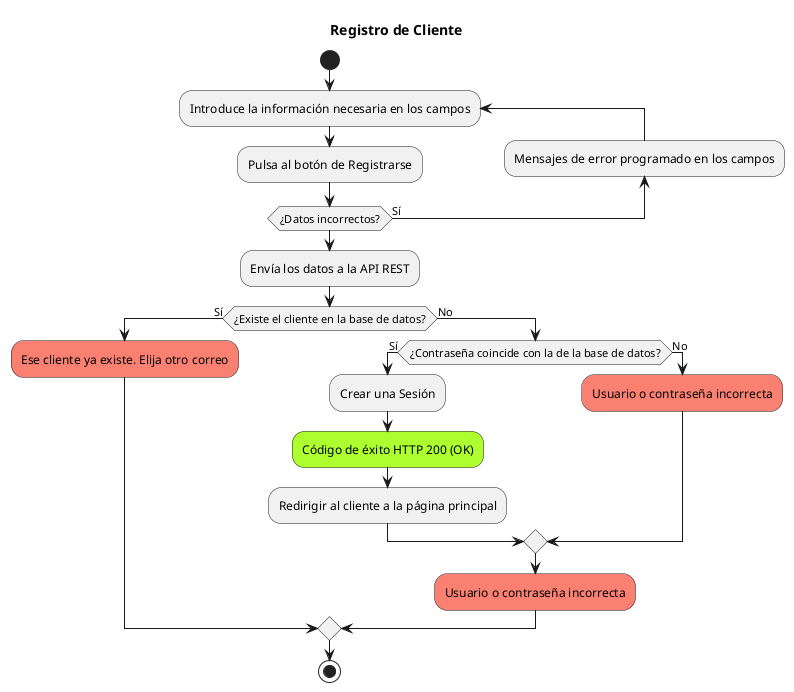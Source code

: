 @startuml
title Registro de Cliente
start

repeat :Introduce la información necesaria en los campos;
    :Pulsa al botón de Registrarse;
    backward:Mensajes de error programado en los campos;
repeat while (¿Datos incorrectos?) is (Sí)

:Envía los datos a la API REST;
if (¿Existe el cliente en la base de datos?) then (Sí)
    #salmon:Ese cliente ya existe. Elija otro correo;
else (No)
    if (¿Contraseña coincide con la de la base de datos?) then (Sí)
        :Crear una Sesión;
        #greenyellow:Código de éxito HTTP 200 (OK);
        :Redirigir al cliente a la página principal;
    else (No)
        #salmon:Usuario o contraseña incorrecta;
    endif
    #salmon:Usuario o contraseña incorrecta;
endif
stop
@enduml